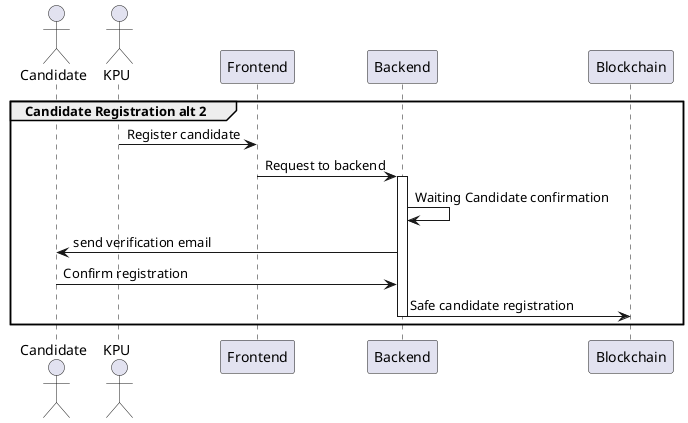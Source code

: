 @startuml global sequence diagram
skinparam maxMessageSize 300
' actor "Voter" as user1
actor "Candidate" as user2
actor "KPU" as user3
participant "Frontend" as system1
participant "Backend" as system2
participant "Blockchain" as system3

group Candidate Registration alt 2
    user3 -> system1: Register candidate
    system1 -> system2: Request to backend
    activate system2
    system2 -> system2: Waiting Candidate confirmation
    system2 -> user2: send verification email
    user2 -> system2: Confirm registration
    system2 -> system3: Safe candidate registration
    deactivate system2
    

end
@enduml
